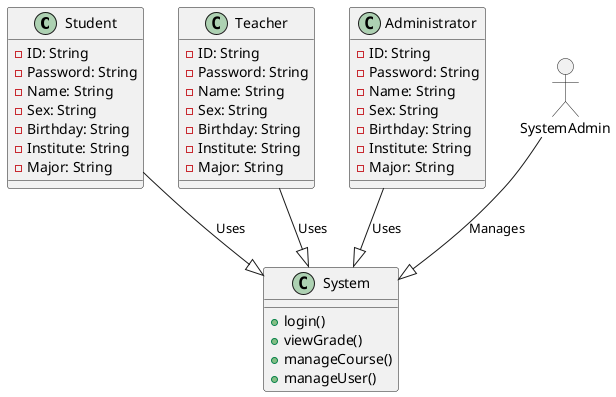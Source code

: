 @startuml
!define RECTANGLE class
!define END_RECTANGLE }

!define ACTOR actor
!define END_ACTOR }

!define ARROW ->
!define DIAMOND note
!define END_DIAMOND end note

RECTANGLE Student {
  -ID: String
  -Password: String
  -Name: String
  -Sex: String
  -Birthday: String
  -Institute: String
  -Major: String
}

RECTANGLE Teacher {
  -ID: String
  -Password: String
  -Name: String
  -Sex: String
  -Birthday: String
  -Institute: String
  -Major: String
}

RECTANGLE Administrator {
  -ID: String
  -Password: String
  -Name: String
  -Sex: String
  -Birthday: String
  -Institute: String
  -Major: String
}

RECTANGLE System {
  +login()
  +viewGrade()
  +manageCourse()
  +manageUser()
}
allow_mixing
ACTOR Student
ACTOR Teacher
ACTOR Administrator
ACTOR SystemAdmin

Student --|> System : Uses
Teacher --|> System : Uses
Administrator --|> System : Uses
SystemAdmin --|> System : Manages

@enduml
